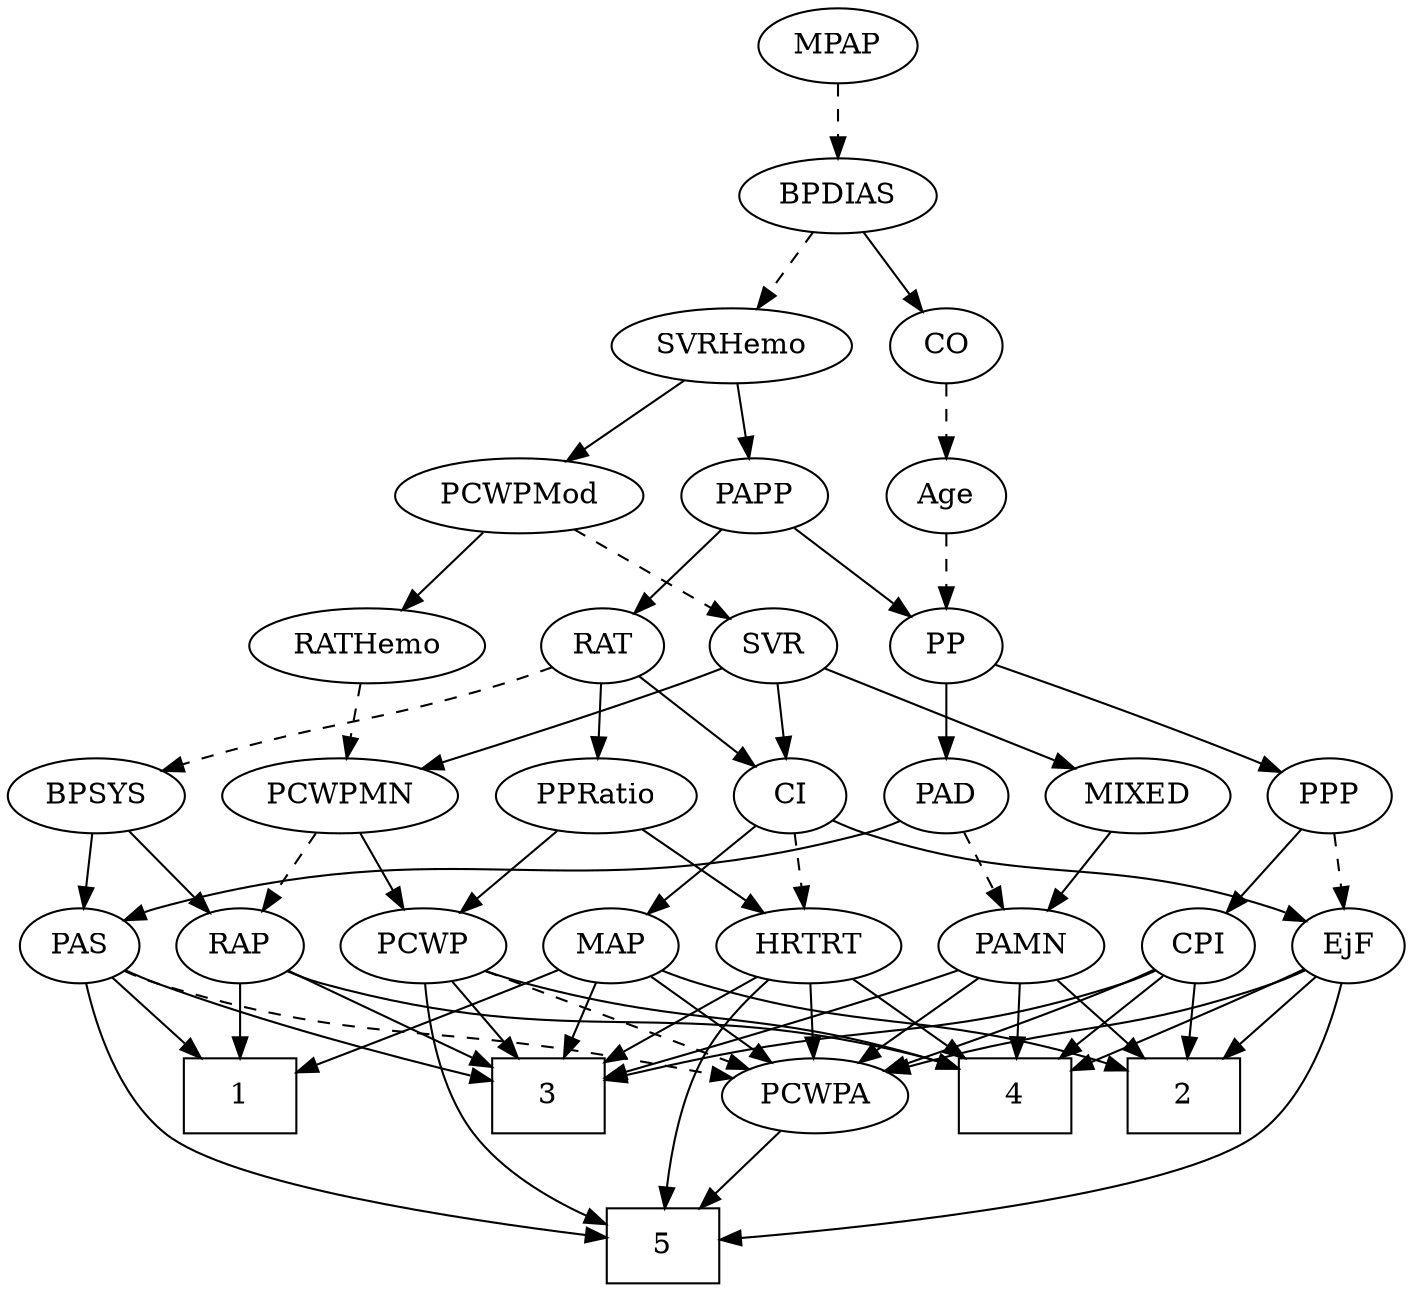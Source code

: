 strict digraph {
	graph [bb="0,0,627,612"];
	node [label="\N"];
	1	[height=0.5,
		pos="100,90",
		shape=box,
		width=0.75];
	2	[height=0.5,
		pos="523,90",
		shape=box,
		width=0.75];
	3	[height=0.5,
		pos="235,90",
		shape=box,
		width=0.75];
	4	[height=0.5,
		pos="447,90",
		shape=box,
		width=0.75];
	5	[height=0.5,
		pos="290,18",
		shape=box,
		width=0.75];
	Age	[height=0.5,
		pos="413,378",
		width=0.75];
	PP	[height=0.5,
		pos="413,306",
		width=0.75];
	Age -> PP	[pos="e,413,324.1 413,359.7 413,351.98 413,342.71 413,334.11",
		style=dashed];
	EjF	[height=0.5,
		pos="600,162",
		width=0.75];
	EjF -> 2	[pos="e,541.82,108.11 584.42,146.83 574.42,137.75 561.18,125.71 549.56,115.14",
		style=solid];
	EjF -> 4	[pos="e,474.01,103.09 578.71,150.88 573.88,148.6 568.77,146.21 564,144 537.08,131.55 506.55,117.73 483.43,107.32",
		style=solid];
	EjF -> 5	[pos="e,317.16,21.232 597,144.03 592.47,123.66 581.86,89.992 559,72 523.48,44.043 392.6,28.397 327.41,22.182",
		style=solid];
	PCWPA	[height=0.5,
		pos="360,90",
		width=1.1555];
	EjF -> PCWPA	[pos="e,391.42,101.97 579.37,150.35 574.42,148.05 569.09,145.78 564,144 498.05,120.96 478.21,127.06 411,108 407.81,107.1 404.53,106.12 \
401.24,105.1",
		style=solid];
	RAP	[height=0.5,
		pos="100,162",
		width=0.77632];
	RAP -> 1	[pos="e,100,108.1 100,143.7 100,135.98 100,126.71 100,118.11",
		style=solid];
	RAP -> 3	[pos="e,207.52,105.25 121.09,150.06 141.74,139.36 173.62,122.83 198.4,109.98",
		style=solid];
	RAP -> 4	[pos="e,419.83,104.9 121.1,149.99 126.2,147.7 131.7,145.53 137,144 251.91,110.88 291.09,140.96 409.99,107.74",
		style=solid];
	MIXED	[height=0.5,
		pos="500,234",
		width=1.1193];
	PAMN	[height=0.5,
		pos="447,162",
		width=1.011];
	MIXED -> PAMN	[pos="e,459.23,179.15 487.71,216.76 481.09,208.02 472.78,197.05 465.4,187.31",
		style=solid];
	MPAP	[height=0.5,
		pos="365,594",
		width=0.97491];
	BPDIAS	[height=0.5,
		pos="365,522",
		width=1.1735];
	MPAP -> BPDIAS	[pos="e,365,540.1 365,575.7 365,567.98 365,558.71 365,550.11",
		style=dashed];
	BPSYS	[height=0.5,
		pos="40,234",
		width=1.0471];
	BPSYS -> RAP	[pos="e,86.851,178.34 53.615,217.12 61.472,207.95 71.492,196.26 80.208,186.09",
		style=solid];
	PAS	[height=0.5,
		pos="27,162",
		width=0.75];
	BPSYS -> PAS	[pos="e,30.208,180.28 36.853,216.05 35.421,208.35 33.691,199.03 32.082,190.36",
		style=solid];
	PAD	[height=0.5,
		pos="413,234",
		width=0.79437];
	PAD -> PAS	[pos="e,47.491,174.08 391.32,221.94 386.09,219.65 380.44,217.49 375,216 240.39,179.07 197.23,218.31 63,180 61.056,179.45 59.086,178.8 \
57.122,178.08",
		style=solid];
	PAD -> PAMN	[pos="e,438.76,179.96 421.06,216.41 425.02,208.25 429.89,198.22 434.34,189.07",
		style=dashed];
	CO	[height=0.5,
		pos="413,450",
		width=0.75];
	CO -> Age	[pos="e,413,396.1 413,431.7 413,423.98 413,414.71 413,406.11",
		style=dashed];
	PAS -> 1	[pos="e,82.154,108.11 41.773,146.83 51.251,137.75 63.802,125.71 74.824,115.14",
		style=solid];
	PAS -> 3	[pos="e,207.78,98.096 48.102,150.42 52.94,148.17 58.103,145.9 63,144 108.6,126.31 162.75,110.44 197.94,100.77",
		style=solid];
	PAS -> 5	[pos="e,262.72,22.264 29.377,143.85 33.11,123.61 42.308,90.404 64,72 92.207,48.069 196.17,31.206 252.74,23.58",
		style=solid];
	PAS -> PCWPA	[pos="e,322.79,98.257 47.555,150.13 52.51,147.84 57.86,145.63 63,144 152.45,115.71 178.7,124.8 271,108 284.57,105.53 299.28,102.76 312.76,\
100.18",
		style=dashed];
	PAMN -> 2	[pos="e,504.41,108.13 463.49,145.81 473.28,136.79 485.91,125.16 497.02,114.93",
		style=solid];
	PAMN -> 3	[pos="e,262.05,99.093 419,150.16 413.39,148.06 407.52,145.92 402,144 357.6,128.58 305.96,112.47 271.99,102.11",
		style=solid];
	PAMN -> 4	[pos="e,447,108.1 447,143.7 447,135.98 447,126.71 447,118.11",
		style=solid];
	PAMN -> PCWPA	[pos="e,379.03,106.31 428.55,146.15 416.49,136.45 400.53,123.61 387.04,112.76",
		style=solid];
	RATHemo	[height=0.5,
		pos="156,306",
		width=1.3721];
	PCWPMN	[height=0.5,
		pos="146,234",
		width=1.3902];
	RATHemo -> PCWPMN	[pos="e,148.44,252.1 153.53,287.7 152.43,279.98 151.1,270.71 149.87,262.11",
		style=dashed];
	CPI	[height=0.5,
		pos="528,162",
		width=0.75];
	CPI -> 2	[pos="e,524.22,108.1 526.76,143.7 526.21,135.98 525.55,126.71 524.94,118.11",
		style=solid];
	CPI -> 3	[pos="e,262.02,97.422 507.42,150.22 502.46,147.92 497.12,145.68 492,144 413.26,118.11 390.07,125.28 309,108 296.93,105.43 283.8,102.46 \
271.99,99.74",
		style=solid];
	CPI -> 4	[pos="e,466.69,108.02 512,147.17 501.33,137.95 487.04,125.6 474.57,114.82",
		style=solid];
	CPI -> PCWPA	[pos="e,390.09,102.5 506.78,150.72 501.94,148.45 496.81,146.1 492,144 461.29,130.6 426.06,116.52 399.72,106.24",
		style=solid];
	RAT	[height=0.5,
		pos="257,306",
		width=0.75827];
	RAT -> BPSYS	[pos="e,68.722,245.75 234.4,295.57 227.86,292.98 220.69,290.26 214,288 158.43,269.19 142.84,269.99 87,252 84.12,251.07 81.152,250.08 78.174,\
249.06",
		style=dashed];
	PPRatio	[height=0.5,
		pos="254,234",
		width=1.1013];
	RAT -> PPRatio	[pos="e,254.73,252.1 256.26,287.7 255.93,279.98 255.53,270.71 255.16,262.11",
		style=solid];
	CI	[height=0.5,
		pos="339,234",
		width=0.75];
	RAT -> CI	[pos="e,323.11,248.56 273.2,291.17 285.18,280.94 301.69,266.85 315.18,255.34",
		style=solid];
	SVR	[height=0.5,
		pos="333,306",
		width=0.77632];
	SVR -> MIXED	[pos="e,471.55,246.93 355.87,295.41 383.27,283.93 429.57,264.52 462.29,250.81",
		style=solid];
	SVR -> PCWPMN	[pos="e,180.95,246.99 310.25,295.07 304.63,292.69 298.62,290.21 293,288 258.85,274.6 219.77,260.57 190.49,250.31",
		style=solid];
	SVR -> CI	[pos="e,337.53,252.1 334.48,287.7 335.14,279.98 335.94,270.71 336.68,262.11",
		style=solid];
	PCWPMod	[height=0.5,
		pos="225,378",
		width=1.4443];
	PCWPMod -> RATHemo	[pos="e,171.92,323.15 209,360.76 200.11,351.75 188.91,340.39 179.09,330.43",
		style=solid];
	PCWPMod -> SVR	[pos="e,313.93,319.36 248.43,361.81 265.13,350.99 287.63,336.4 305.23,325",
		style=dashed];
	PCWPA -> 5	[pos="e,307.29,36.292 344.12,73.116 335.37,64.373 324.33,53.334 314.51,43.51",
		style=solid];
	PCWPMN -> RAP	[pos="e,110.51,178.99 135.1,216.41 129.4,207.74 122.32,196.97 116.02,187.38",
		style=dashed];
	PCWP	[height=0.5,
		pos="181,162",
		width=0.97491];
	PCWPMN -> PCWP	[pos="e,172.61,179.79 154.47,216.05 158.56,207.89 163.54,197.91 168.09,188.82",
		style=solid];
	SVRHemo	[height=0.5,
		pos="318,450",
		width=1.3902];
	SVRHemo -> PCWPMod	[pos="e,245.9,394.73 297.36,433.46 284.69,423.93 268.25,411.56 254.25,401.02",
		style=solid];
	PAPP	[height=0.5,
		pos="327,378",
		width=0.88464];
	SVRHemo -> PAPP	[pos="e,324.8,396.1 320.22,431.7 321.22,423.98 322.41,414.71 323.51,406.11",
		style=solid];
	BPDIAS -> CO	[pos="e,402.04,466.99 376.38,504.41 382.32,495.74 389.71,484.97 396.29,475.38",
		style=solid];
	BPDIAS -> SVRHemo	[pos="e,329.38,467.96 353.86,504.41 348.27,496.08 341.36,485.8 335.11,476.49",
		style=dashed];
	MAP	[height=0.5,
		pos="265,162",
		width=0.84854];
	MAP -> 1	[pos="e,127.31,102.57 240.89,150.75 235.65,148.52 230.14,146.18 225,144 195.31,131.4 161.65,117.12 136.74,106.57",
		style=solid];
	MAP -> 2	[pos="e,495.73,103.46 288.2,149.93 293.33,147.75 298.79,145.64 304,144 381.41,119.65 405.48,131.99 483,108 484.05,107.68 485.1,107.34 \
486.16,106.98",
		style=solid];
	MAP -> 3	[pos="e,242.48,108.45 257.89,144.41 254.48,136.45 250.31,126.72 246.47,117.76",
		style=solid];
	MAP -> PCWPA	[pos="e,339.77,105.91 283.32,147.5 296.96,137.45 315.86,123.52 331.48,112.01",
		style=solid];
	PP -> PAD	[pos="e,413,252.1 413,287.7 413,279.98 413,270.71 413,262.11",
		style=solid];
	PPP	[height=0.5,
		pos="585,234",
		width=0.75];
	PP -> PPP	[pos="e,563.79,245.31 436.3,296.48 463.55,286.39 509.9,268.83 549,252 550.81,251.22 552.66,250.41 554.53,249.57",
		style=solid];
	PPP -> EjF	[pos="e,596.3,180.28 588.63,216.05 590.3,208.26 592.32,198.82 594.2,190.08",
		style=dashed];
	PPP -> CPI	[pos="e,540.34,178.16 572.63,217.81 565.09,208.55 555.3,196.52 546.81,186.09",
		style=solid];
	PPRatio -> PCWP	[pos="e,197.16,178.49 237.8,217.46 228.06,208.13 215.51,196.09 204.67,185.7",
		style=solid];
	HRTRT	[height=0.5,
		pos="353,162",
		width=1.1013];
	PPRatio -> HRTRT	[pos="e,332.51,177.49 274.51,218.5 288.85,208.36 308.19,194.68 324.09,183.44",
		style=solid];
	PCWP -> 3	[pos="e,221.66,108.29 193.25,145.12 199.8,136.63 208.01,125.98 215.42,116.38",
		style=solid];
	PCWP -> 4	[pos="e,419.77,104.72 207.26,149.98 213.04,147.8 219.18,145.67 225,144 302.92,121.6 329.04,133.23 410.14,107.83",
		style=solid];
	PCWP -> 5	[pos="e,262.64,27.926 180.46,143.97 180.68,124.76 183.67,93.404 199,72 212.3,53.435 234.28,40.369 253.31,31.856",
		style=solid];
	PCWP -> PCWPA	[pos="e,330.17,102.67 208.19,150.37 238.1,138.67 286.44,119.77 320.52,106.44",
		style=dashed];
	CI -> EjF	[pos="e,579.42,173.81 359.58,222.19 364.53,219.9 369.87,217.67 375,216 456.31,189.53 482.69,206.47 564,180 565.92,179.37 567.88,178.67 \
569.83,177.91",
		style=solid];
	CI -> MAP	[pos="e,280.46,177.63 324.02,218.83 313.63,209 299.59,195.72 287.81,184.58",
		style=solid];
	CI -> HRTRT	[pos="e,349.54,180.28 342.39,216.05 343.93,208.35 345.79,199.03 347.53,190.36",
		style=dashed];
	PAPP -> RAT	[pos="e,271.68,321.68 311.81,361.81 302.23,352.23 289.7,339.7 279.04,329.04",
		style=solid];
	PAPP -> PP	[pos="e,396.5,320.43 344.4,362.83 357.12,352.48 374.54,338.31 388.64,326.83",
		style=solid];
	HRTRT -> 3	[pos="e,262.11,107.08 329.97,147.34 313.18,137.38 290.1,123.69 270.9,112.3",
		style=solid];
	HRTRT -> 4	[pos="e,424.12,108.04 372.93,146.15 385.46,136.83 401.87,124.61 416.06,114.04",
		style=solid];
	HRTRT -> 5	[pos="e,291.22,36.189 336.45,145.29 327.03,135.44 315.78,121.99 309,108 299.55,88.511 294.77,64.372 292.37,46.152",
		style=solid];
	HRTRT -> PCWPA	[pos="e,358.29,108.1 354.73,143.7 355.5,135.98 356.43,126.71 357.29,118.11",
		style=solid];
}
